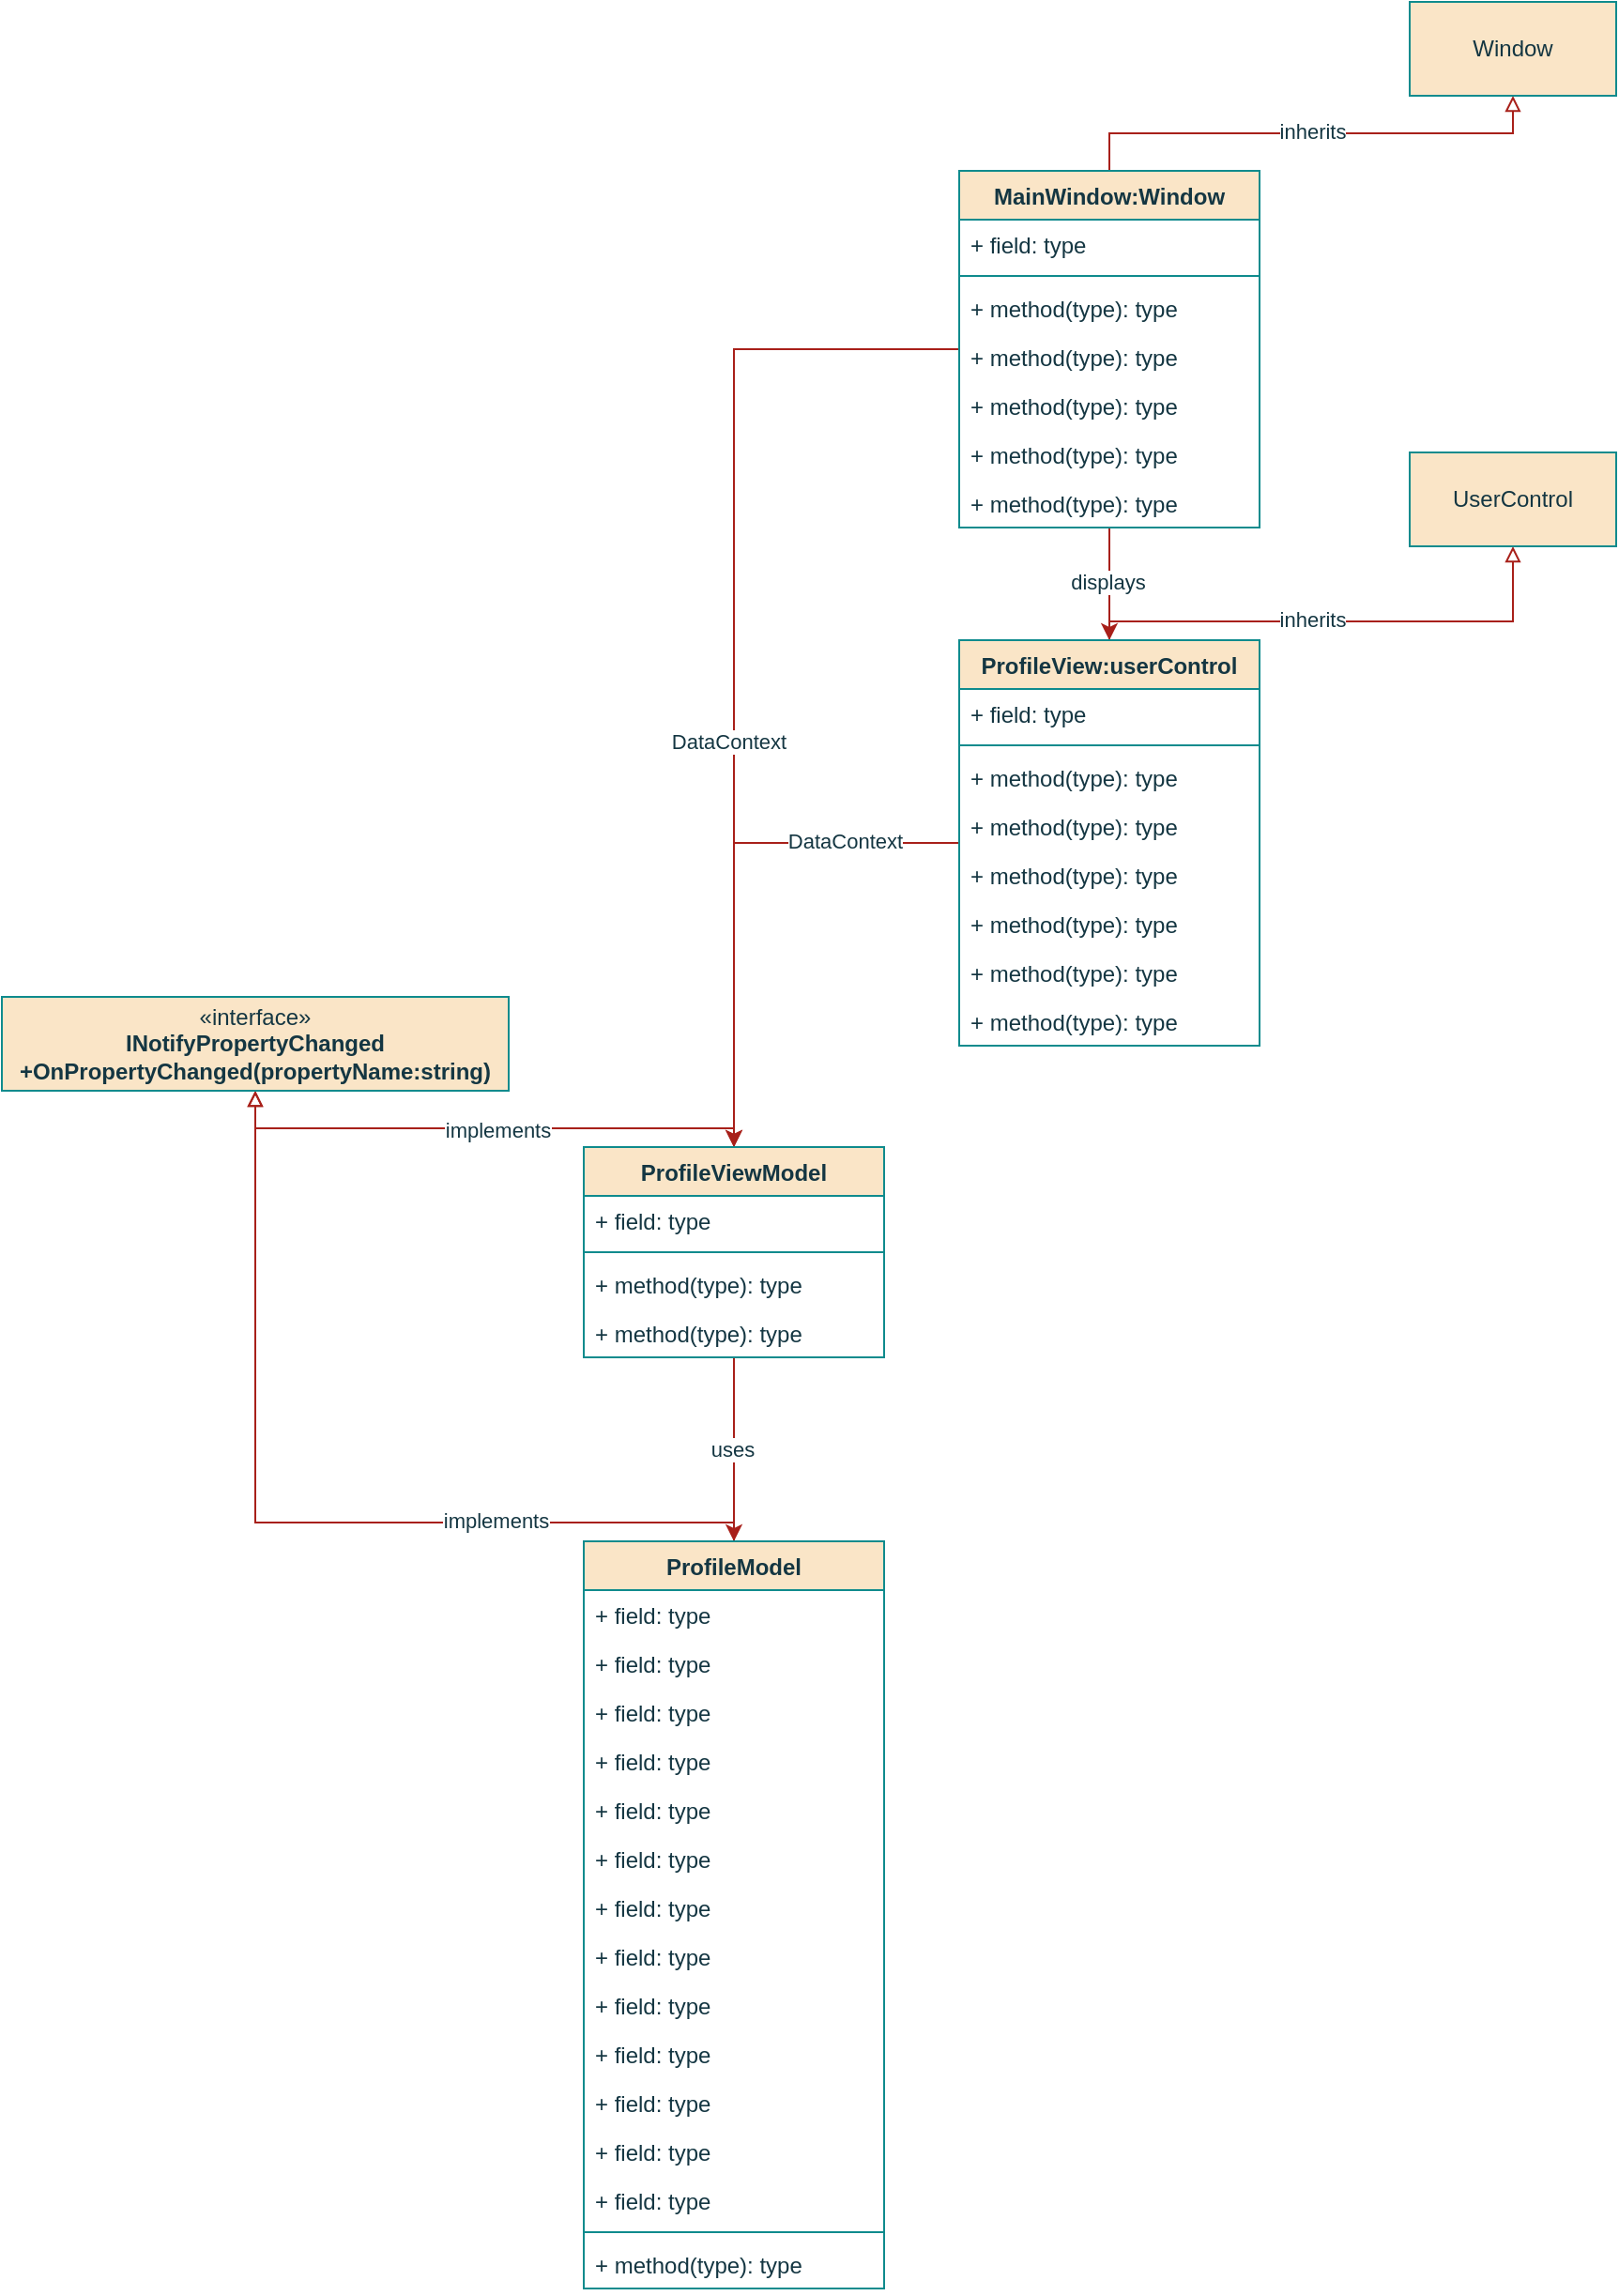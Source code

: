 <mxfile version="24.8.4">
  <diagram name="Seite-1" id="M7WiSfBKGMVoBvqlFQEr">
    <mxGraphModel dx="2558" dy="834" grid="1" gridSize="10" guides="1" tooltips="1" connect="1" arrows="1" fold="1" page="1" pageScale="1" pageWidth="827" pageHeight="1169" math="0" shadow="0">
      <root>
        <mxCell id="0" />
        <mxCell id="1" parent="0" />
        <mxCell id="_qg97PpUABtzxRQXxaGL-24" style="edgeStyle=orthogonalEdgeStyle;rounded=0;orthogonalLoop=1;jettySize=auto;html=1;entryX=0.5;entryY=1;entryDx=0;entryDy=0;endArrow=block;endFill=0;labelBackgroundColor=none;strokeColor=#A8201A;fontColor=default;" edge="1" parent="1" source="_qg97PpUABtzxRQXxaGL-1" target="_qg97PpUABtzxRQXxaGL-5">
          <mxGeometry relative="1" as="geometry">
            <Array as="points">
              <mxPoint x="400" y="140" />
              <mxPoint x="615" y="140" />
            </Array>
          </mxGeometry>
        </mxCell>
        <mxCell id="_qg97PpUABtzxRQXxaGL-32" value="inherits" style="edgeLabel;html=1;align=center;verticalAlign=middle;resizable=0;points=[];strokeColor=#0F8B8D;fontColor=#143642;fillColor=#FAE5C7;" vertex="1" connectable="0" parent="_qg97PpUABtzxRQXxaGL-24">
          <mxGeometry x="-0.001" y="1" relative="1" as="geometry">
            <mxPoint as="offset" />
          </mxGeometry>
        </mxCell>
        <mxCell id="_qg97PpUABtzxRQXxaGL-26" style="edgeStyle=orthogonalEdgeStyle;rounded=0;orthogonalLoop=1;jettySize=auto;html=1;strokeColor=#A8201A;fontColor=#143642;fillColor=#FAE5C7;" edge="1" parent="1" source="_qg97PpUABtzxRQXxaGL-1" target="_qg97PpUABtzxRQXxaGL-6">
          <mxGeometry relative="1" as="geometry" />
        </mxCell>
        <mxCell id="_qg97PpUABtzxRQXxaGL-34" value="displays" style="edgeLabel;html=1;align=center;verticalAlign=middle;resizable=0;points=[];strokeColor=#0F8B8D;fontColor=#143642;fillColor=#FAE5C7;" vertex="1" connectable="0" parent="_qg97PpUABtzxRQXxaGL-26">
          <mxGeometry x="-0.029" y="-1" relative="1" as="geometry">
            <mxPoint as="offset" />
          </mxGeometry>
        </mxCell>
        <mxCell id="_qg97PpUABtzxRQXxaGL-35" style="edgeStyle=orthogonalEdgeStyle;rounded=0;orthogonalLoop=1;jettySize=auto;html=1;strokeColor=#A8201A;fontColor=#143642;fillColor=#FAE5C7;" edge="1" parent="1" source="_qg97PpUABtzxRQXxaGL-1" target="_qg97PpUABtzxRQXxaGL-11">
          <mxGeometry relative="1" as="geometry" />
        </mxCell>
        <mxCell id="_qg97PpUABtzxRQXxaGL-39" value="DataContext" style="edgeLabel;html=1;align=center;verticalAlign=middle;resizable=0;points=[];strokeColor=#0F8B8D;fontColor=#143642;fillColor=#FAE5C7;" vertex="1" connectable="0" parent="_qg97PpUABtzxRQXxaGL-35">
          <mxGeometry x="0.208" y="-3" relative="1" as="geometry">
            <mxPoint as="offset" />
          </mxGeometry>
        </mxCell>
        <mxCell id="_qg97PpUABtzxRQXxaGL-1" value="MainWindow:Window" style="swimlane;fontStyle=1;align=center;verticalAlign=top;childLayout=stackLayout;horizontal=1;startSize=26;horizontalStack=0;resizeParent=1;resizeParentMax=0;resizeLast=0;collapsible=1;marginBottom=0;whiteSpace=wrap;html=1;labelBackgroundColor=none;fillColor=#FAE5C7;strokeColor=#0F8B8D;fontColor=#143642;" vertex="1" parent="1">
          <mxGeometry x="320" y="160" width="160" height="190" as="geometry" />
        </mxCell>
        <mxCell id="_qg97PpUABtzxRQXxaGL-2" value="+ field: type" style="text;strokeColor=none;fillColor=none;align=left;verticalAlign=top;spacingLeft=4;spacingRight=4;overflow=hidden;rotatable=0;points=[[0,0.5],[1,0.5]];portConstraint=eastwest;whiteSpace=wrap;html=1;labelBackgroundColor=none;fontColor=#143642;" vertex="1" parent="_qg97PpUABtzxRQXxaGL-1">
          <mxGeometry y="26" width="160" height="26" as="geometry" />
        </mxCell>
        <mxCell id="_qg97PpUABtzxRQXxaGL-3" value="" style="line;strokeWidth=1;fillColor=none;align=left;verticalAlign=middle;spacingTop=-1;spacingLeft=3;spacingRight=3;rotatable=0;labelPosition=right;points=[];portConstraint=eastwest;strokeColor=#0F8B8D;labelBackgroundColor=none;fontColor=#143642;" vertex="1" parent="_qg97PpUABtzxRQXxaGL-1">
          <mxGeometry y="52" width="160" height="8" as="geometry" />
        </mxCell>
        <mxCell id="_qg97PpUABtzxRQXxaGL-4" value="+ method(type): type" style="text;strokeColor=none;fillColor=none;align=left;verticalAlign=top;spacingLeft=4;spacingRight=4;overflow=hidden;rotatable=0;points=[[0,0.5],[1,0.5]];portConstraint=eastwest;whiteSpace=wrap;html=1;labelBackgroundColor=none;fontColor=#143642;" vertex="1" parent="_qg97PpUABtzxRQXxaGL-1">
          <mxGeometry y="60" width="160" height="26" as="geometry" />
        </mxCell>
        <mxCell id="_qg97PpUABtzxRQXxaGL-20" value="+ method(type): type" style="text;strokeColor=none;fillColor=none;align=left;verticalAlign=top;spacingLeft=4;spacingRight=4;overflow=hidden;rotatable=0;points=[[0,0.5],[1,0.5]];portConstraint=eastwest;whiteSpace=wrap;html=1;labelBackgroundColor=none;fontColor=#143642;" vertex="1" parent="_qg97PpUABtzxRQXxaGL-1">
          <mxGeometry y="86" width="160" height="26" as="geometry" />
        </mxCell>
        <mxCell id="_qg97PpUABtzxRQXxaGL-21" value="+ method(type): type" style="text;strokeColor=none;fillColor=none;align=left;verticalAlign=top;spacingLeft=4;spacingRight=4;overflow=hidden;rotatable=0;points=[[0,0.5],[1,0.5]];portConstraint=eastwest;whiteSpace=wrap;html=1;labelBackgroundColor=none;fontColor=#143642;" vertex="1" parent="_qg97PpUABtzxRQXxaGL-1">
          <mxGeometry y="112" width="160" height="26" as="geometry" />
        </mxCell>
        <mxCell id="_qg97PpUABtzxRQXxaGL-22" value="+ method(type): type" style="text;strokeColor=none;fillColor=none;align=left;verticalAlign=top;spacingLeft=4;spacingRight=4;overflow=hidden;rotatable=0;points=[[0,0.5],[1,0.5]];portConstraint=eastwest;whiteSpace=wrap;html=1;labelBackgroundColor=none;fontColor=#143642;" vertex="1" parent="_qg97PpUABtzxRQXxaGL-1">
          <mxGeometry y="138" width="160" height="26" as="geometry" />
        </mxCell>
        <mxCell id="_qg97PpUABtzxRQXxaGL-23" value="+ method(type): type" style="text;strokeColor=none;fillColor=none;align=left;verticalAlign=top;spacingLeft=4;spacingRight=4;overflow=hidden;rotatable=0;points=[[0,0.5],[1,0.5]];portConstraint=eastwest;whiteSpace=wrap;html=1;labelBackgroundColor=none;fontColor=#143642;" vertex="1" parent="_qg97PpUABtzxRQXxaGL-1">
          <mxGeometry y="164" width="160" height="26" as="geometry" />
        </mxCell>
        <mxCell id="_qg97PpUABtzxRQXxaGL-5" value="Window" style="html=1;whiteSpace=wrap;labelBackgroundColor=none;fillColor=#FAE5C7;strokeColor=#0F8B8D;fontColor=#143642;" vertex="1" parent="1">
          <mxGeometry x="560" y="70" width="110" height="50" as="geometry" />
        </mxCell>
        <mxCell id="_qg97PpUABtzxRQXxaGL-25" style="edgeStyle=orthogonalEdgeStyle;rounded=0;orthogonalLoop=1;jettySize=auto;html=1;entryX=0.5;entryY=1;entryDx=0;entryDy=0;strokeColor=#A8201A;fontColor=#143642;fillColor=#FAE5C7;endArrow=block;endFill=0;" edge="1" parent="1" source="_qg97PpUABtzxRQXxaGL-6" target="_qg97PpUABtzxRQXxaGL-10">
          <mxGeometry relative="1" as="geometry">
            <Array as="points">
              <mxPoint x="400" y="400" />
              <mxPoint x="615" y="400" />
            </Array>
          </mxGeometry>
        </mxCell>
        <mxCell id="_qg97PpUABtzxRQXxaGL-33" value="inherits" style="edgeLabel;html=1;align=center;verticalAlign=middle;resizable=0;points=[];strokeColor=#0F8B8D;fontColor=#143642;fillColor=#FAE5C7;" vertex="1" connectable="0" parent="_qg97PpUABtzxRQXxaGL-25">
          <mxGeometry x="-0.114" y="1" relative="1" as="geometry">
            <mxPoint as="offset" />
          </mxGeometry>
        </mxCell>
        <mxCell id="_qg97PpUABtzxRQXxaGL-36" style="edgeStyle=orthogonalEdgeStyle;rounded=0;orthogonalLoop=1;jettySize=auto;html=1;strokeColor=#A8201A;fontColor=#143642;fillColor=#FAE5C7;" edge="1" parent="1" source="_qg97PpUABtzxRQXxaGL-6" target="_qg97PpUABtzxRQXxaGL-11">
          <mxGeometry relative="1" as="geometry" />
        </mxCell>
        <mxCell id="_qg97PpUABtzxRQXxaGL-40" value="DataContext" style="edgeLabel;html=1;align=center;verticalAlign=middle;resizable=0;points=[];strokeColor=#0F8B8D;fontColor=#143642;fillColor=#FAE5C7;" vertex="1" connectable="0" parent="_qg97PpUABtzxRQXxaGL-36">
          <mxGeometry x="-0.569" y="-1" relative="1" as="geometry">
            <mxPoint as="offset" />
          </mxGeometry>
        </mxCell>
        <mxCell id="_qg97PpUABtzxRQXxaGL-6" value="ProfileView:userControl" style="swimlane;fontStyle=1;align=center;verticalAlign=top;childLayout=stackLayout;horizontal=1;startSize=26;horizontalStack=0;resizeParent=1;resizeParentMax=0;resizeLast=0;collapsible=1;marginBottom=0;whiteSpace=wrap;html=1;labelBackgroundColor=none;fillColor=#FAE5C7;strokeColor=#0F8B8D;fontColor=#143642;" vertex="1" parent="1">
          <mxGeometry x="320" y="410" width="160" height="216" as="geometry" />
        </mxCell>
        <mxCell id="_qg97PpUABtzxRQXxaGL-7" value="+ field: type" style="text;strokeColor=none;fillColor=none;align=left;verticalAlign=top;spacingLeft=4;spacingRight=4;overflow=hidden;rotatable=0;points=[[0,0.5],[1,0.5]];portConstraint=eastwest;whiteSpace=wrap;html=1;labelBackgroundColor=none;fontColor=#143642;" vertex="1" parent="_qg97PpUABtzxRQXxaGL-6">
          <mxGeometry y="26" width="160" height="26" as="geometry" />
        </mxCell>
        <mxCell id="_qg97PpUABtzxRQXxaGL-8" value="" style="line;strokeWidth=1;fillColor=none;align=left;verticalAlign=middle;spacingTop=-1;spacingLeft=3;spacingRight=3;rotatable=0;labelPosition=right;points=[];portConstraint=eastwest;strokeColor=#0F8B8D;labelBackgroundColor=none;fontColor=#143642;" vertex="1" parent="_qg97PpUABtzxRQXxaGL-6">
          <mxGeometry y="52" width="160" height="8" as="geometry" />
        </mxCell>
        <mxCell id="_qg97PpUABtzxRQXxaGL-9" value="+ method(type): type" style="text;strokeColor=none;fillColor=none;align=left;verticalAlign=top;spacingLeft=4;spacingRight=4;overflow=hidden;rotatable=0;points=[[0,0.5],[1,0.5]];portConstraint=eastwest;whiteSpace=wrap;html=1;labelBackgroundColor=none;fontColor=#143642;" vertex="1" parent="_qg97PpUABtzxRQXxaGL-6">
          <mxGeometry y="60" width="160" height="26" as="geometry" />
        </mxCell>
        <mxCell id="_qg97PpUABtzxRQXxaGL-27" value="+ method(type): type" style="text;strokeColor=none;fillColor=none;align=left;verticalAlign=top;spacingLeft=4;spacingRight=4;overflow=hidden;rotatable=0;points=[[0,0.5],[1,0.5]];portConstraint=eastwest;whiteSpace=wrap;html=1;labelBackgroundColor=none;fontColor=#143642;" vertex="1" parent="_qg97PpUABtzxRQXxaGL-6">
          <mxGeometry y="86" width="160" height="26" as="geometry" />
        </mxCell>
        <mxCell id="_qg97PpUABtzxRQXxaGL-28" value="+ method(type): type" style="text;strokeColor=none;fillColor=none;align=left;verticalAlign=top;spacingLeft=4;spacingRight=4;overflow=hidden;rotatable=0;points=[[0,0.5],[1,0.5]];portConstraint=eastwest;whiteSpace=wrap;html=1;labelBackgroundColor=none;fontColor=#143642;" vertex="1" parent="_qg97PpUABtzxRQXxaGL-6">
          <mxGeometry y="112" width="160" height="26" as="geometry" />
        </mxCell>
        <mxCell id="_qg97PpUABtzxRQXxaGL-29" value="+ method(type): type" style="text;strokeColor=none;fillColor=none;align=left;verticalAlign=top;spacingLeft=4;spacingRight=4;overflow=hidden;rotatable=0;points=[[0,0.5],[1,0.5]];portConstraint=eastwest;whiteSpace=wrap;html=1;labelBackgroundColor=none;fontColor=#143642;" vertex="1" parent="_qg97PpUABtzxRQXxaGL-6">
          <mxGeometry y="138" width="160" height="26" as="geometry" />
        </mxCell>
        <mxCell id="_qg97PpUABtzxRQXxaGL-30" value="+ method(type): type" style="text;strokeColor=none;fillColor=none;align=left;verticalAlign=top;spacingLeft=4;spacingRight=4;overflow=hidden;rotatable=0;points=[[0,0.5],[1,0.5]];portConstraint=eastwest;whiteSpace=wrap;html=1;labelBackgroundColor=none;fontColor=#143642;" vertex="1" parent="_qg97PpUABtzxRQXxaGL-6">
          <mxGeometry y="164" width="160" height="26" as="geometry" />
        </mxCell>
        <mxCell id="_qg97PpUABtzxRQXxaGL-31" value="+ method(type): type" style="text;strokeColor=none;fillColor=none;align=left;verticalAlign=top;spacingLeft=4;spacingRight=4;overflow=hidden;rotatable=0;points=[[0,0.5],[1,0.5]];portConstraint=eastwest;whiteSpace=wrap;html=1;labelBackgroundColor=none;fontColor=#143642;" vertex="1" parent="_qg97PpUABtzxRQXxaGL-6">
          <mxGeometry y="190" width="160" height="26" as="geometry" />
        </mxCell>
        <mxCell id="_qg97PpUABtzxRQXxaGL-10" value="UserControl" style="html=1;whiteSpace=wrap;labelBackgroundColor=none;fillColor=#FAE5C7;strokeColor=#0F8B8D;fontColor=#143642;" vertex="1" parent="1">
          <mxGeometry x="560" y="310" width="110" height="50" as="geometry" />
        </mxCell>
        <mxCell id="_qg97PpUABtzxRQXxaGL-38" style="edgeStyle=orthogonalEdgeStyle;rounded=0;orthogonalLoop=1;jettySize=auto;html=1;strokeColor=#A8201A;fontColor=#143642;fillColor=#FAE5C7;" edge="1" parent="1" source="_qg97PpUABtzxRQXxaGL-11" target="_qg97PpUABtzxRQXxaGL-15">
          <mxGeometry relative="1" as="geometry" />
        </mxCell>
        <mxCell id="_qg97PpUABtzxRQXxaGL-41" value="uses" style="edgeLabel;html=1;align=center;verticalAlign=middle;resizable=0;points=[];strokeColor=#0F8B8D;fontColor=#143642;fillColor=#FAE5C7;" vertex="1" connectable="0" parent="_qg97PpUABtzxRQXxaGL-38">
          <mxGeometry x="-0.012" y="-1" relative="1" as="geometry">
            <mxPoint as="offset" />
          </mxGeometry>
        </mxCell>
        <mxCell id="_qg97PpUABtzxRQXxaGL-44" style="edgeStyle=orthogonalEdgeStyle;rounded=0;orthogonalLoop=1;jettySize=auto;html=1;strokeColor=#A8201A;fontColor=#143642;fillColor=#FAE5C7;endArrow=block;endFill=0;" edge="1" parent="1" source="_qg97PpUABtzxRQXxaGL-11" target="_qg97PpUABtzxRQXxaGL-19">
          <mxGeometry relative="1" as="geometry">
            <Array as="points">
              <mxPoint x="200" y="670" />
              <mxPoint x="-55" y="670" />
            </Array>
          </mxGeometry>
        </mxCell>
        <mxCell id="_qg97PpUABtzxRQXxaGL-45" value="Text" style="edgeLabel;html=1;align=center;verticalAlign=middle;resizable=0;points=[];strokeColor=#0F8B8D;fontColor=#143642;fillColor=#FAE5C7;" vertex="1" connectable="0" parent="_qg97PpUABtzxRQXxaGL-44">
          <mxGeometry x="-0.031" y="1" relative="1" as="geometry">
            <mxPoint as="offset" />
          </mxGeometry>
        </mxCell>
        <mxCell id="_qg97PpUABtzxRQXxaGL-70" value="implements" style="edgeLabel;html=1;align=center;verticalAlign=middle;resizable=0;points=[];strokeColor=#0F8B8D;fontColor=#143642;fillColor=#FAE5C7;" vertex="1" connectable="0" parent="_qg97PpUABtzxRQXxaGL-44">
          <mxGeometry x="-0.045" y="1" relative="1" as="geometry">
            <mxPoint as="offset" />
          </mxGeometry>
        </mxCell>
        <mxCell id="_qg97PpUABtzxRQXxaGL-11" value="ProfileViewModel" style="swimlane;fontStyle=1;align=center;verticalAlign=top;childLayout=stackLayout;horizontal=1;startSize=26;horizontalStack=0;resizeParent=1;resizeParentMax=0;resizeLast=0;collapsible=1;marginBottom=0;whiteSpace=wrap;html=1;labelBackgroundColor=none;fillColor=#FAE5C7;strokeColor=#0F8B8D;fontColor=#143642;" vertex="1" parent="1">
          <mxGeometry x="120" y="680" width="160" height="112" as="geometry" />
        </mxCell>
        <mxCell id="_qg97PpUABtzxRQXxaGL-12" value="+ field: type" style="text;strokeColor=none;fillColor=none;align=left;verticalAlign=top;spacingLeft=4;spacingRight=4;overflow=hidden;rotatable=0;points=[[0,0.5],[1,0.5]];portConstraint=eastwest;whiteSpace=wrap;html=1;labelBackgroundColor=none;fontColor=#143642;" vertex="1" parent="_qg97PpUABtzxRQXxaGL-11">
          <mxGeometry y="26" width="160" height="26" as="geometry" />
        </mxCell>
        <mxCell id="_qg97PpUABtzxRQXxaGL-13" value="" style="line;strokeWidth=1;fillColor=none;align=left;verticalAlign=middle;spacingTop=-1;spacingLeft=3;spacingRight=3;rotatable=0;labelPosition=right;points=[];portConstraint=eastwest;strokeColor=#0F8B8D;labelBackgroundColor=none;fontColor=#143642;" vertex="1" parent="_qg97PpUABtzxRQXxaGL-11">
          <mxGeometry y="52" width="160" height="8" as="geometry" />
        </mxCell>
        <mxCell id="_qg97PpUABtzxRQXxaGL-14" value="+ method(type): type" style="text;strokeColor=none;fillColor=none;align=left;verticalAlign=top;spacingLeft=4;spacingRight=4;overflow=hidden;rotatable=0;points=[[0,0.5],[1,0.5]];portConstraint=eastwest;whiteSpace=wrap;html=1;labelBackgroundColor=none;fontColor=#143642;" vertex="1" parent="_qg97PpUABtzxRQXxaGL-11">
          <mxGeometry y="60" width="160" height="26" as="geometry" />
        </mxCell>
        <mxCell id="_qg97PpUABtzxRQXxaGL-37" value="+ method(type): type" style="text;strokeColor=none;fillColor=none;align=left;verticalAlign=top;spacingLeft=4;spacingRight=4;overflow=hidden;rotatable=0;points=[[0,0.5],[1,0.5]];portConstraint=eastwest;whiteSpace=wrap;html=1;labelBackgroundColor=none;fontColor=#143642;" vertex="1" parent="_qg97PpUABtzxRQXxaGL-11">
          <mxGeometry y="86" width="160" height="26" as="geometry" />
        </mxCell>
        <mxCell id="_qg97PpUABtzxRQXxaGL-69" style="edgeStyle=orthogonalEdgeStyle;rounded=0;orthogonalLoop=1;jettySize=auto;html=1;strokeColor=#A8201A;fontColor=#143642;fillColor=#FAE5C7;endArrow=block;endFill=0;" edge="1" parent="1" source="_qg97PpUABtzxRQXxaGL-15" target="_qg97PpUABtzxRQXxaGL-19">
          <mxGeometry relative="1" as="geometry">
            <Array as="points">
              <mxPoint x="200" y="880" />
              <mxPoint x="-55" y="880" />
            </Array>
          </mxGeometry>
        </mxCell>
        <mxCell id="_qg97PpUABtzxRQXxaGL-71" value="implements" style="edgeLabel;html=1;align=center;verticalAlign=middle;resizable=0;points=[];strokeColor=#0F8B8D;fontColor=#143642;fillColor=#FAE5C7;" vertex="1" connectable="0" parent="_qg97PpUABtzxRQXxaGL-69">
          <mxGeometry x="-0.446" y="-1" relative="1" as="geometry">
            <mxPoint as="offset" />
          </mxGeometry>
        </mxCell>
        <mxCell id="_qg97PpUABtzxRQXxaGL-15" value="ProfileModel" style="swimlane;fontStyle=1;align=center;verticalAlign=top;childLayout=stackLayout;horizontal=1;startSize=26;horizontalStack=0;resizeParent=1;resizeParentMax=0;resizeLast=0;collapsible=1;marginBottom=0;whiteSpace=wrap;html=1;labelBackgroundColor=none;fillColor=#FAE5C7;strokeColor=#0F8B8D;fontColor=#143642;" vertex="1" parent="1">
          <mxGeometry x="120" y="890" width="160" height="398" as="geometry" />
        </mxCell>
        <mxCell id="_qg97PpUABtzxRQXxaGL-16" value="+ field: type" style="text;strokeColor=none;fillColor=none;align=left;verticalAlign=top;spacingLeft=4;spacingRight=4;overflow=hidden;rotatable=0;points=[[0,0.5],[1,0.5]];portConstraint=eastwest;whiteSpace=wrap;html=1;labelBackgroundColor=none;fontColor=#143642;" vertex="1" parent="_qg97PpUABtzxRQXxaGL-15">
          <mxGeometry y="26" width="160" height="26" as="geometry" />
        </mxCell>
        <mxCell id="_qg97PpUABtzxRQXxaGL-58" value="+ field: type" style="text;strokeColor=none;fillColor=none;align=left;verticalAlign=top;spacingLeft=4;spacingRight=4;overflow=hidden;rotatable=0;points=[[0,0.5],[1,0.5]];portConstraint=eastwest;whiteSpace=wrap;html=1;labelBackgroundColor=none;fontColor=#143642;" vertex="1" parent="_qg97PpUABtzxRQXxaGL-15">
          <mxGeometry y="52" width="160" height="26" as="geometry" />
        </mxCell>
        <mxCell id="_qg97PpUABtzxRQXxaGL-68" value="+ field: type" style="text;strokeColor=none;fillColor=none;align=left;verticalAlign=top;spacingLeft=4;spacingRight=4;overflow=hidden;rotatable=0;points=[[0,0.5],[1,0.5]];portConstraint=eastwest;whiteSpace=wrap;html=1;labelBackgroundColor=none;fontColor=#143642;" vertex="1" parent="_qg97PpUABtzxRQXxaGL-15">
          <mxGeometry y="78" width="160" height="26" as="geometry" />
        </mxCell>
        <mxCell id="_qg97PpUABtzxRQXxaGL-67" value="+ field: type" style="text;strokeColor=none;fillColor=none;align=left;verticalAlign=top;spacingLeft=4;spacingRight=4;overflow=hidden;rotatable=0;points=[[0,0.5],[1,0.5]];portConstraint=eastwest;whiteSpace=wrap;html=1;labelBackgroundColor=none;fontColor=#143642;" vertex="1" parent="_qg97PpUABtzxRQXxaGL-15">
          <mxGeometry y="104" width="160" height="26" as="geometry" />
        </mxCell>
        <mxCell id="_qg97PpUABtzxRQXxaGL-66" value="+ field: type" style="text;strokeColor=none;fillColor=none;align=left;verticalAlign=top;spacingLeft=4;spacingRight=4;overflow=hidden;rotatable=0;points=[[0,0.5],[1,0.5]];portConstraint=eastwest;whiteSpace=wrap;html=1;labelBackgroundColor=none;fontColor=#143642;" vertex="1" parent="_qg97PpUABtzxRQXxaGL-15">
          <mxGeometry y="130" width="160" height="26" as="geometry" />
        </mxCell>
        <mxCell id="_qg97PpUABtzxRQXxaGL-65" value="+ field: type" style="text;strokeColor=none;fillColor=none;align=left;verticalAlign=top;spacingLeft=4;spacingRight=4;overflow=hidden;rotatable=0;points=[[0,0.5],[1,0.5]];portConstraint=eastwest;whiteSpace=wrap;html=1;labelBackgroundColor=none;fontColor=#143642;" vertex="1" parent="_qg97PpUABtzxRQXxaGL-15">
          <mxGeometry y="156" width="160" height="26" as="geometry" />
        </mxCell>
        <mxCell id="_qg97PpUABtzxRQXxaGL-64" value="+ field: type" style="text;strokeColor=none;fillColor=none;align=left;verticalAlign=top;spacingLeft=4;spacingRight=4;overflow=hidden;rotatable=0;points=[[0,0.5],[1,0.5]];portConstraint=eastwest;whiteSpace=wrap;html=1;labelBackgroundColor=none;fontColor=#143642;" vertex="1" parent="_qg97PpUABtzxRQXxaGL-15">
          <mxGeometry y="182" width="160" height="26" as="geometry" />
        </mxCell>
        <mxCell id="_qg97PpUABtzxRQXxaGL-63" value="+ field: type" style="text;strokeColor=none;fillColor=none;align=left;verticalAlign=top;spacingLeft=4;spacingRight=4;overflow=hidden;rotatable=0;points=[[0,0.5],[1,0.5]];portConstraint=eastwest;whiteSpace=wrap;html=1;labelBackgroundColor=none;fontColor=#143642;" vertex="1" parent="_qg97PpUABtzxRQXxaGL-15">
          <mxGeometry y="208" width="160" height="26" as="geometry" />
        </mxCell>
        <mxCell id="_qg97PpUABtzxRQXxaGL-62" value="+ field: type" style="text;strokeColor=none;fillColor=none;align=left;verticalAlign=top;spacingLeft=4;spacingRight=4;overflow=hidden;rotatable=0;points=[[0,0.5],[1,0.5]];portConstraint=eastwest;whiteSpace=wrap;html=1;labelBackgroundColor=none;fontColor=#143642;" vertex="1" parent="_qg97PpUABtzxRQXxaGL-15">
          <mxGeometry y="234" width="160" height="26" as="geometry" />
        </mxCell>
        <mxCell id="_qg97PpUABtzxRQXxaGL-61" value="+ field: type" style="text;strokeColor=none;fillColor=none;align=left;verticalAlign=top;spacingLeft=4;spacingRight=4;overflow=hidden;rotatable=0;points=[[0,0.5],[1,0.5]];portConstraint=eastwest;whiteSpace=wrap;html=1;labelBackgroundColor=none;fontColor=#143642;" vertex="1" parent="_qg97PpUABtzxRQXxaGL-15">
          <mxGeometry y="260" width="160" height="26" as="geometry" />
        </mxCell>
        <mxCell id="_qg97PpUABtzxRQXxaGL-60" value="+ field: type" style="text;strokeColor=none;fillColor=none;align=left;verticalAlign=top;spacingLeft=4;spacingRight=4;overflow=hidden;rotatable=0;points=[[0,0.5],[1,0.5]];portConstraint=eastwest;whiteSpace=wrap;html=1;labelBackgroundColor=none;fontColor=#143642;" vertex="1" parent="_qg97PpUABtzxRQXxaGL-15">
          <mxGeometry y="286" width="160" height="26" as="geometry" />
        </mxCell>
        <mxCell id="_qg97PpUABtzxRQXxaGL-59" value="+ field: type" style="text;strokeColor=none;fillColor=none;align=left;verticalAlign=top;spacingLeft=4;spacingRight=4;overflow=hidden;rotatable=0;points=[[0,0.5],[1,0.5]];portConstraint=eastwest;whiteSpace=wrap;html=1;labelBackgroundColor=none;fontColor=#143642;" vertex="1" parent="_qg97PpUABtzxRQXxaGL-15">
          <mxGeometry y="312" width="160" height="26" as="geometry" />
        </mxCell>
        <mxCell id="_qg97PpUABtzxRQXxaGL-57" value="+ field: type" style="text;strokeColor=none;fillColor=none;align=left;verticalAlign=top;spacingLeft=4;spacingRight=4;overflow=hidden;rotatable=0;points=[[0,0.5],[1,0.5]];portConstraint=eastwest;whiteSpace=wrap;html=1;labelBackgroundColor=none;fontColor=#143642;" vertex="1" parent="_qg97PpUABtzxRQXxaGL-15">
          <mxGeometry y="338" width="160" height="26" as="geometry" />
        </mxCell>
        <mxCell id="_qg97PpUABtzxRQXxaGL-17" value="" style="line;strokeWidth=1;fillColor=none;align=left;verticalAlign=middle;spacingTop=-1;spacingLeft=3;spacingRight=3;rotatable=0;labelPosition=right;points=[];portConstraint=eastwest;strokeColor=#0F8B8D;labelBackgroundColor=none;fontColor=#143642;" vertex="1" parent="_qg97PpUABtzxRQXxaGL-15">
          <mxGeometry y="364" width="160" height="8" as="geometry" />
        </mxCell>
        <mxCell id="_qg97PpUABtzxRQXxaGL-18" value="+ method(type): type" style="text;strokeColor=none;fillColor=none;align=left;verticalAlign=top;spacingLeft=4;spacingRight=4;overflow=hidden;rotatable=0;points=[[0,0.5],[1,0.5]];portConstraint=eastwest;whiteSpace=wrap;html=1;labelBackgroundColor=none;fontColor=#143642;" vertex="1" parent="_qg97PpUABtzxRQXxaGL-15">
          <mxGeometry y="372" width="160" height="26" as="geometry" />
        </mxCell>
        <mxCell id="_qg97PpUABtzxRQXxaGL-19" value="«interface»&lt;br&gt;&lt;b&gt;INotifyPropertyChanged&lt;/b&gt;&lt;div&gt;&lt;b&gt;+OnPropertyChanged(propertyName:string)&lt;/b&gt;&lt;/div&gt;" style="html=1;whiteSpace=wrap;labelBackgroundColor=none;fillColor=#FAE5C7;strokeColor=#0F8B8D;fontColor=#143642;" vertex="1" parent="1">
          <mxGeometry x="-190" y="600" width="270" height="50" as="geometry" />
        </mxCell>
      </root>
    </mxGraphModel>
  </diagram>
</mxfile>
